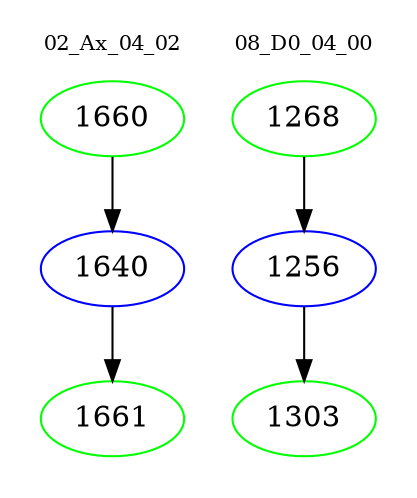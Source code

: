digraph{
subgraph cluster_0 {
color = white
label = "02_Ax_04_02";
fontsize=10;
T0_1660 [label="1660", color="green"]
T0_1660 -> T0_1640 [color="black"]
T0_1640 [label="1640", color="blue"]
T0_1640 -> T0_1661 [color="black"]
T0_1661 [label="1661", color="green"]
}
subgraph cluster_1 {
color = white
label = "08_D0_04_00";
fontsize=10;
T1_1268 [label="1268", color="green"]
T1_1268 -> T1_1256 [color="black"]
T1_1256 [label="1256", color="blue"]
T1_1256 -> T1_1303 [color="black"]
T1_1303 [label="1303", color="green"]
}
}
